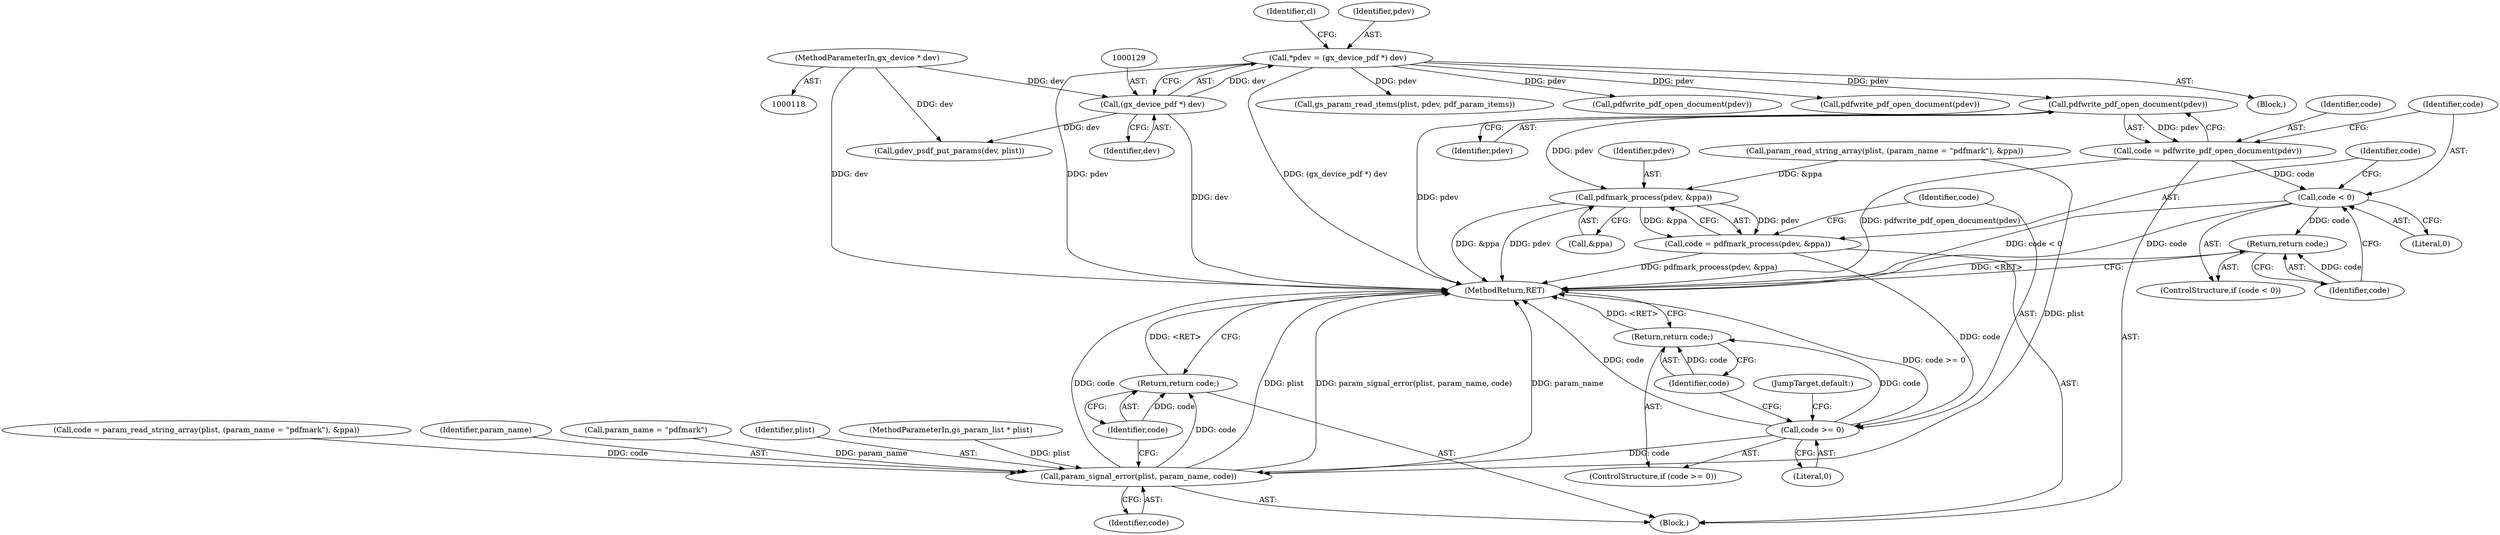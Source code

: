 digraph "0_ghostscript_c3476dde7743761a4e1d39a631716199b696b880@API" {
"1000175" [label="(Call,pdfwrite_pdf_open_document(pdev))"];
"1000126" [label="(Call,*pdev = (gx_device_pdf *) dev)"];
"1000128" [label="(Call,(gx_device_pdf *) dev)"];
"1000119" [label="(MethodParameterIn,gx_device * dev)"];
"1000173" [label="(Call,code = pdfwrite_pdf_open_document(pdev))"];
"1000178" [label="(Call,code < 0)"];
"1000181" [label="(Return,return code;)"];
"1000185" [label="(Call,pdfmark_process(pdev, &ppa))"];
"1000183" [label="(Call,code = pdfmark_process(pdev, &ppa))"];
"1000190" [label="(Call,code >= 0)"];
"1000193" [label="(Return,return code;)"];
"1000196" [label="(Call,param_signal_error(plist, param_name, code))"];
"1000200" [label="(Return,return code;)"];
"1000180" [label="(Literal,0)"];
"1000551" [label="(Call,gs_param_read_items(plist, pdev, pdf_param_items))"];
"1000201" [label="(Identifier,code)"];
"1000186" [label="(Identifier,pdev)"];
"1000160" [label="(Call,code = param_read_string_array(plist, (param_name = \"pdfmark\"), &ppa))"];
"1000184" [label="(Identifier,code)"];
"1000179" [label="(Identifier,code)"];
"1000219" [label="(Call,pdfwrite_pdf_open_document(pdev))"];
"1000133" [label="(Identifier,cl)"];
"1000193" [label="(Return,return code;)"];
"1000174" [label="(Identifier,code)"];
"1000178" [label="(Call,code < 0)"];
"1000275" [label="(Call,pdfwrite_pdf_open_document(pdev))"];
"1000199" [label="(Identifier,code)"];
"1000127" [label="(Identifier,pdev)"];
"1001551" [label="(MethodReturn,RET)"];
"1000177" [label="(ControlStructure,if (code < 0))"];
"1000181" [label="(Return,return code;)"];
"1000196" [label="(Call,param_signal_error(plist, param_name, code))"];
"1000191" [label="(Identifier,code)"];
"1000189" [label="(ControlStructure,if (code >= 0))"];
"1000187" [label="(Call,&ppa)"];
"1000195" [label="(JumpTarget,default:)"];
"1000198" [label="(Identifier,param_name)"];
"1000164" [label="(Call,param_name = \"pdfmark\")"];
"1000200" [label="(Return,return code;)"];
"1000959" [label="(Call,gdev_psdf_put_params(dev, plist))"];
"1000185" [label="(Call,pdfmark_process(pdev, &ppa))"];
"1000175" [label="(Call,pdfwrite_pdf_open_document(pdev))"];
"1000194" [label="(Identifier,code)"];
"1000176" [label="(Identifier,pdev)"];
"1000173" [label="(Call,code = pdfwrite_pdf_open_document(pdev))"];
"1000192" [label="(Literal,0)"];
"1000197" [label="(Identifier,plist)"];
"1000182" [label="(Identifier,code)"];
"1000121" [label="(MethodParameterIn,gs_param_list * plist)"];
"1000119" [label="(MethodParameterIn,gx_device * dev)"];
"1000171" [label="(Block,)"];
"1000183" [label="(Call,code = pdfmark_process(pdev, &ppa))"];
"1000190" [label="(Call,code >= 0)"];
"1000162" [label="(Call,param_read_string_array(plist, (param_name = \"pdfmark\"), &ppa))"];
"1000122" [label="(Block,)"];
"1000126" [label="(Call,*pdev = (gx_device_pdf *) dev)"];
"1000130" [label="(Identifier,dev)"];
"1000128" [label="(Call,(gx_device_pdf *) dev)"];
"1000175" -> "1000173"  [label="AST: "];
"1000175" -> "1000176"  [label="CFG: "];
"1000176" -> "1000175"  [label="AST: "];
"1000173" -> "1000175"  [label="CFG: "];
"1000175" -> "1001551"  [label="DDG: pdev"];
"1000175" -> "1000173"  [label="DDG: pdev"];
"1000126" -> "1000175"  [label="DDG: pdev"];
"1000175" -> "1000185"  [label="DDG: pdev"];
"1000126" -> "1000122"  [label="AST: "];
"1000126" -> "1000128"  [label="CFG: "];
"1000127" -> "1000126"  [label="AST: "];
"1000128" -> "1000126"  [label="AST: "];
"1000133" -> "1000126"  [label="CFG: "];
"1000126" -> "1001551"  [label="DDG: pdev"];
"1000126" -> "1001551"  [label="DDG: (gx_device_pdf *) dev"];
"1000128" -> "1000126"  [label="DDG: dev"];
"1000126" -> "1000219"  [label="DDG: pdev"];
"1000126" -> "1000275"  [label="DDG: pdev"];
"1000126" -> "1000551"  [label="DDG: pdev"];
"1000128" -> "1000130"  [label="CFG: "];
"1000129" -> "1000128"  [label="AST: "];
"1000130" -> "1000128"  [label="AST: "];
"1000128" -> "1001551"  [label="DDG: dev"];
"1000119" -> "1000128"  [label="DDG: dev"];
"1000128" -> "1000959"  [label="DDG: dev"];
"1000119" -> "1000118"  [label="AST: "];
"1000119" -> "1001551"  [label="DDG: dev"];
"1000119" -> "1000959"  [label="DDG: dev"];
"1000173" -> "1000171"  [label="AST: "];
"1000174" -> "1000173"  [label="AST: "];
"1000179" -> "1000173"  [label="CFG: "];
"1000173" -> "1001551"  [label="DDG: pdfwrite_pdf_open_document(pdev)"];
"1000173" -> "1000178"  [label="DDG: code"];
"1000178" -> "1000177"  [label="AST: "];
"1000178" -> "1000180"  [label="CFG: "];
"1000179" -> "1000178"  [label="AST: "];
"1000180" -> "1000178"  [label="AST: "];
"1000182" -> "1000178"  [label="CFG: "];
"1000184" -> "1000178"  [label="CFG: "];
"1000178" -> "1001551"  [label="DDG: code < 0"];
"1000178" -> "1001551"  [label="DDG: code"];
"1000178" -> "1000181"  [label="DDG: code"];
"1000181" -> "1000177"  [label="AST: "];
"1000181" -> "1000182"  [label="CFG: "];
"1000182" -> "1000181"  [label="AST: "];
"1001551" -> "1000181"  [label="CFG: "];
"1000181" -> "1001551"  [label="DDG: <RET>"];
"1000182" -> "1000181"  [label="DDG: code"];
"1000185" -> "1000183"  [label="AST: "];
"1000185" -> "1000187"  [label="CFG: "];
"1000186" -> "1000185"  [label="AST: "];
"1000187" -> "1000185"  [label="AST: "];
"1000183" -> "1000185"  [label="CFG: "];
"1000185" -> "1001551"  [label="DDG: pdev"];
"1000185" -> "1001551"  [label="DDG: &ppa"];
"1000185" -> "1000183"  [label="DDG: pdev"];
"1000185" -> "1000183"  [label="DDG: &ppa"];
"1000162" -> "1000185"  [label="DDG: &ppa"];
"1000183" -> "1000171"  [label="AST: "];
"1000184" -> "1000183"  [label="AST: "];
"1000191" -> "1000183"  [label="CFG: "];
"1000183" -> "1001551"  [label="DDG: pdfmark_process(pdev, &ppa)"];
"1000183" -> "1000190"  [label="DDG: code"];
"1000190" -> "1000189"  [label="AST: "];
"1000190" -> "1000192"  [label="CFG: "];
"1000191" -> "1000190"  [label="AST: "];
"1000192" -> "1000190"  [label="AST: "];
"1000194" -> "1000190"  [label="CFG: "];
"1000195" -> "1000190"  [label="CFG: "];
"1000190" -> "1001551"  [label="DDG: code >= 0"];
"1000190" -> "1001551"  [label="DDG: code"];
"1000190" -> "1000193"  [label="DDG: code"];
"1000190" -> "1000196"  [label="DDG: code"];
"1000193" -> "1000189"  [label="AST: "];
"1000193" -> "1000194"  [label="CFG: "];
"1000194" -> "1000193"  [label="AST: "];
"1001551" -> "1000193"  [label="CFG: "];
"1000193" -> "1001551"  [label="DDG: <RET>"];
"1000194" -> "1000193"  [label="DDG: code"];
"1000196" -> "1000171"  [label="AST: "];
"1000196" -> "1000199"  [label="CFG: "];
"1000197" -> "1000196"  [label="AST: "];
"1000198" -> "1000196"  [label="AST: "];
"1000199" -> "1000196"  [label="AST: "];
"1000201" -> "1000196"  [label="CFG: "];
"1000196" -> "1001551"  [label="DDG: code"];
"1000196" -> "1001551"  [label="DDG: plist"];
"1000196" -> "1001551"  [label="DDG: param_signal_error(plist, param_name, code)"];
"1000196" -> "1001551"  [label="DDG: param_name"];
"1000162" -> "1000196"  [label="DDG: plist"];
"1000121" -> "1000196"  [label="DDG: plist"];
"1000164" -> "1000196"  [label="DDG: param_name"];
"1000160" -> "1000196"  [label="DDG: code"];
"1000196" -> "1000200"  [label="DDG: code"];
"1000200" -> "1000171"  [label="AST: "];
"1000200" -> "1000201"  [label="CFG: "];
"1000201" -> "1000200"  [label="AST: "];
"1001551" -> "1000200"  [label="CFG: "];
"1000200" -> "1001551"  [label="DDG: <RET>"];
"1000201" -> "1000200"  [label="DDG: code"];
}
